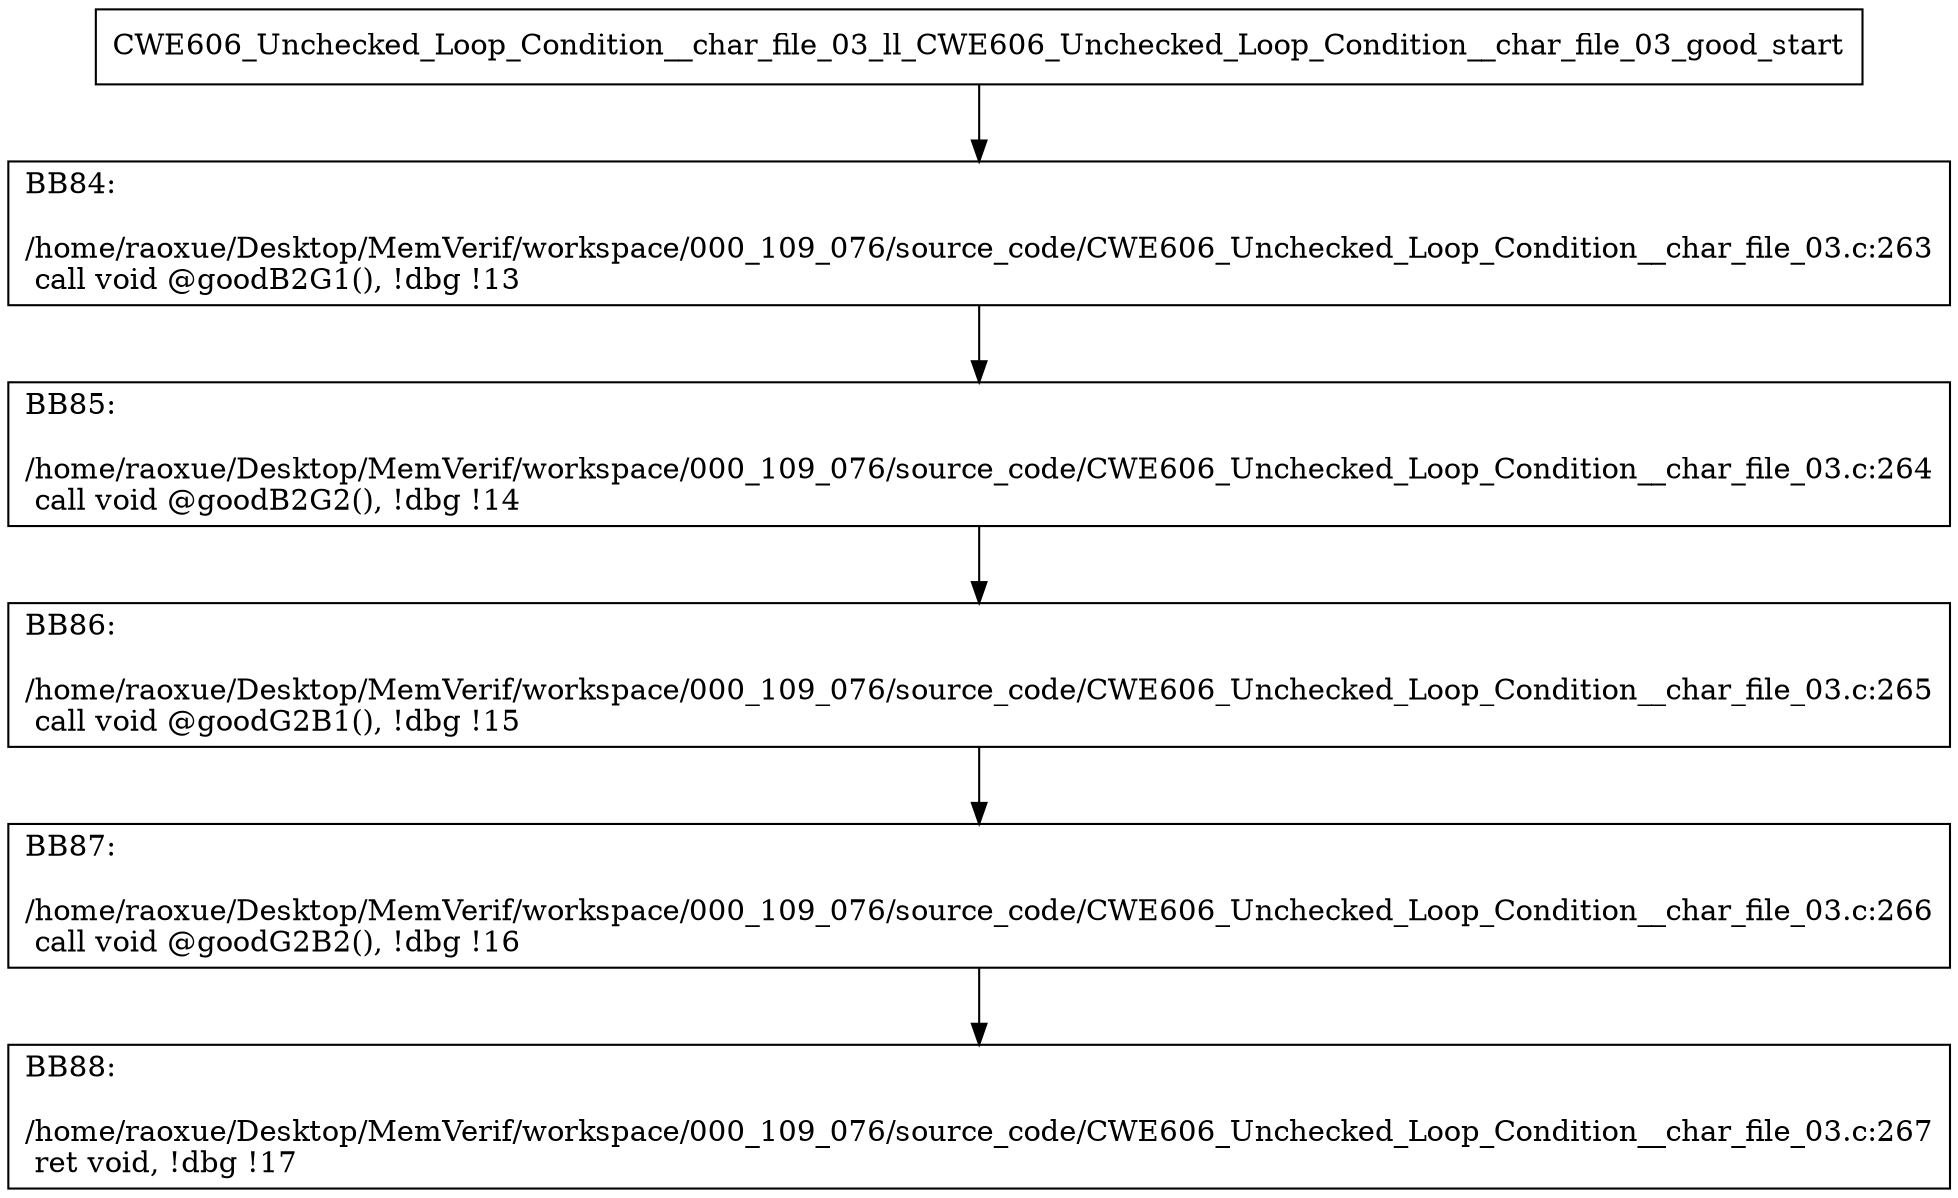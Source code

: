 digraph "CFG for'CWE606_Unchecked_Loop_Condition__char_file_03_ll_CWE606_Unchecked_Loop_Condition__char_file_03_good' function" {
	BBCWE606_Unchecked_Loop_Condition__char_file_03_ll_CWE606_Unchecked_Loop_Condition__char_file_03_good_start[shape=record,label="{CWE606_Unchecked_Loop_Condition__char_file_03_ll_CWE606_Unchecked_Loop_Condition__char_file_03_good_start}"];
	BBCWE606_Unchecked_Loop_Condition__char_file_03_ll_CWE606_Unchecked_Loop_Condition__char_file_03_good_start-> CWE606_Unchecked_Loop_Condition__char_file_03_ll_CWE606_Unchecked_Loop_Condition__char_file_03_goodBB84;
	CWE606_Unchecked_Loop_Condition__char_file_03_ll_CWE606_Unchecked_Loop_Condition__char_file_03_goodBB84 [shape=record, label="{BB84:\l\l/home/raoxue/Desktop/MemVerif/workspace/000_109_076/source_code/CWE606_Unchecked_Loop_Condition__char_file_03.c:263\l
  call void @goodB2G1(), !dbg !13\l
}"];
	CWE606_Unchecked_Loop_Condition__char_file_03_ll_CWE606_Unchecked_Loop_Condition__char_file_03_goodBB84-> CWE606_Unchecked_Loop_Condition__char_file_03_ll_CWE606_Unchecked_Loop_Condition__char_file_03_goodBB85;
	CWE606_Unchecked_Loop_Condition__char_file_03_ll_CWE606_Unchecked_Loop_Condition__char_file_03_goodBB85 [shape=record, label="{BB85:\l\l/home/raoxue/Desktop/MemVerif/workspace/000_109_076/source_code/CWE606_Unchecked_Loop_Condition__char_file_03.c:264\l
  call void @goodB2G2(), !dbg !14\l
}"];
	CWE606_Unchecked_Loop_Condition__char_file_03_ll_CWE606_Unchecked_Loop_Condition__char_file_03_goodBB85-> CWE606_Unchecked_Loop_Condition__char_file_03_ll_CWE606_Unchecked_Loop_Condition__char_file_03_goodBB86;
	CWE606_Unchecked_Loop_Condition__char_file_03_ll_CWE606_Unchecked_Loop_Condition__char_file_03_goodBB86 [shape=record, label="{BB86:\l\l/home/raoxue/Desktop/MemVerif/workspace/000_109_076/source_code/CWE606_Unchecked_Loop_Condition__char_file_03.c:265\l
  call void @goodG2B1(), !dbg !15\l
}"];
	CWE606_Unchecked_Loop_Condition__char_file_03_ll_CWE606_Unchecked_Loop_Condition__char_file_03_goodBB86-> CWE606_Unchecked_Loop_Condition__char_file_03_ll_CWE606_Unchecked_Loop_Condition__char_file_03_goodBB87;
	CWE606_Unchecked_Loop_Condition__char_file_03_ll_CWE606_Unchecked_Loop_Condition__char_file_03_goodBB87 [shape=record, label="{BB87:\l\l/home/raoxue/Desktop/MemVerif/workspace/000_109_076/source_code/CWE606_Unchecked_Loop_Condition__char_file_03.c:266\l
  call void @goodG2B2(), !dbg !16\l
}"];
	CWE606_Unchecked_Loop_Condition__char_file_03_ll_CWE606_Unchecked_Loop_Condition__char_file_03_goodBB87-> CWE606_Unchecked_Loop_Condition__char_file_03_ll_CWE606_Unchecked_Loop_Condition__char_file_03_goodBB88;
	CWE606_Unchecked_Loop_Condition__char_file_03_ll_CWE606_Unchecked_Loop_Condition__char_file_03_goodBB88 [shape=record, label="{BB88:\l\l/home/raoxue/Desktop/MemVerif/workspace/000_109_076/source_code/CWE606_Unchecked_Loop_Condition__char_file_03.c:267\l
  ret void, !dbg !17\l
}"];
}
